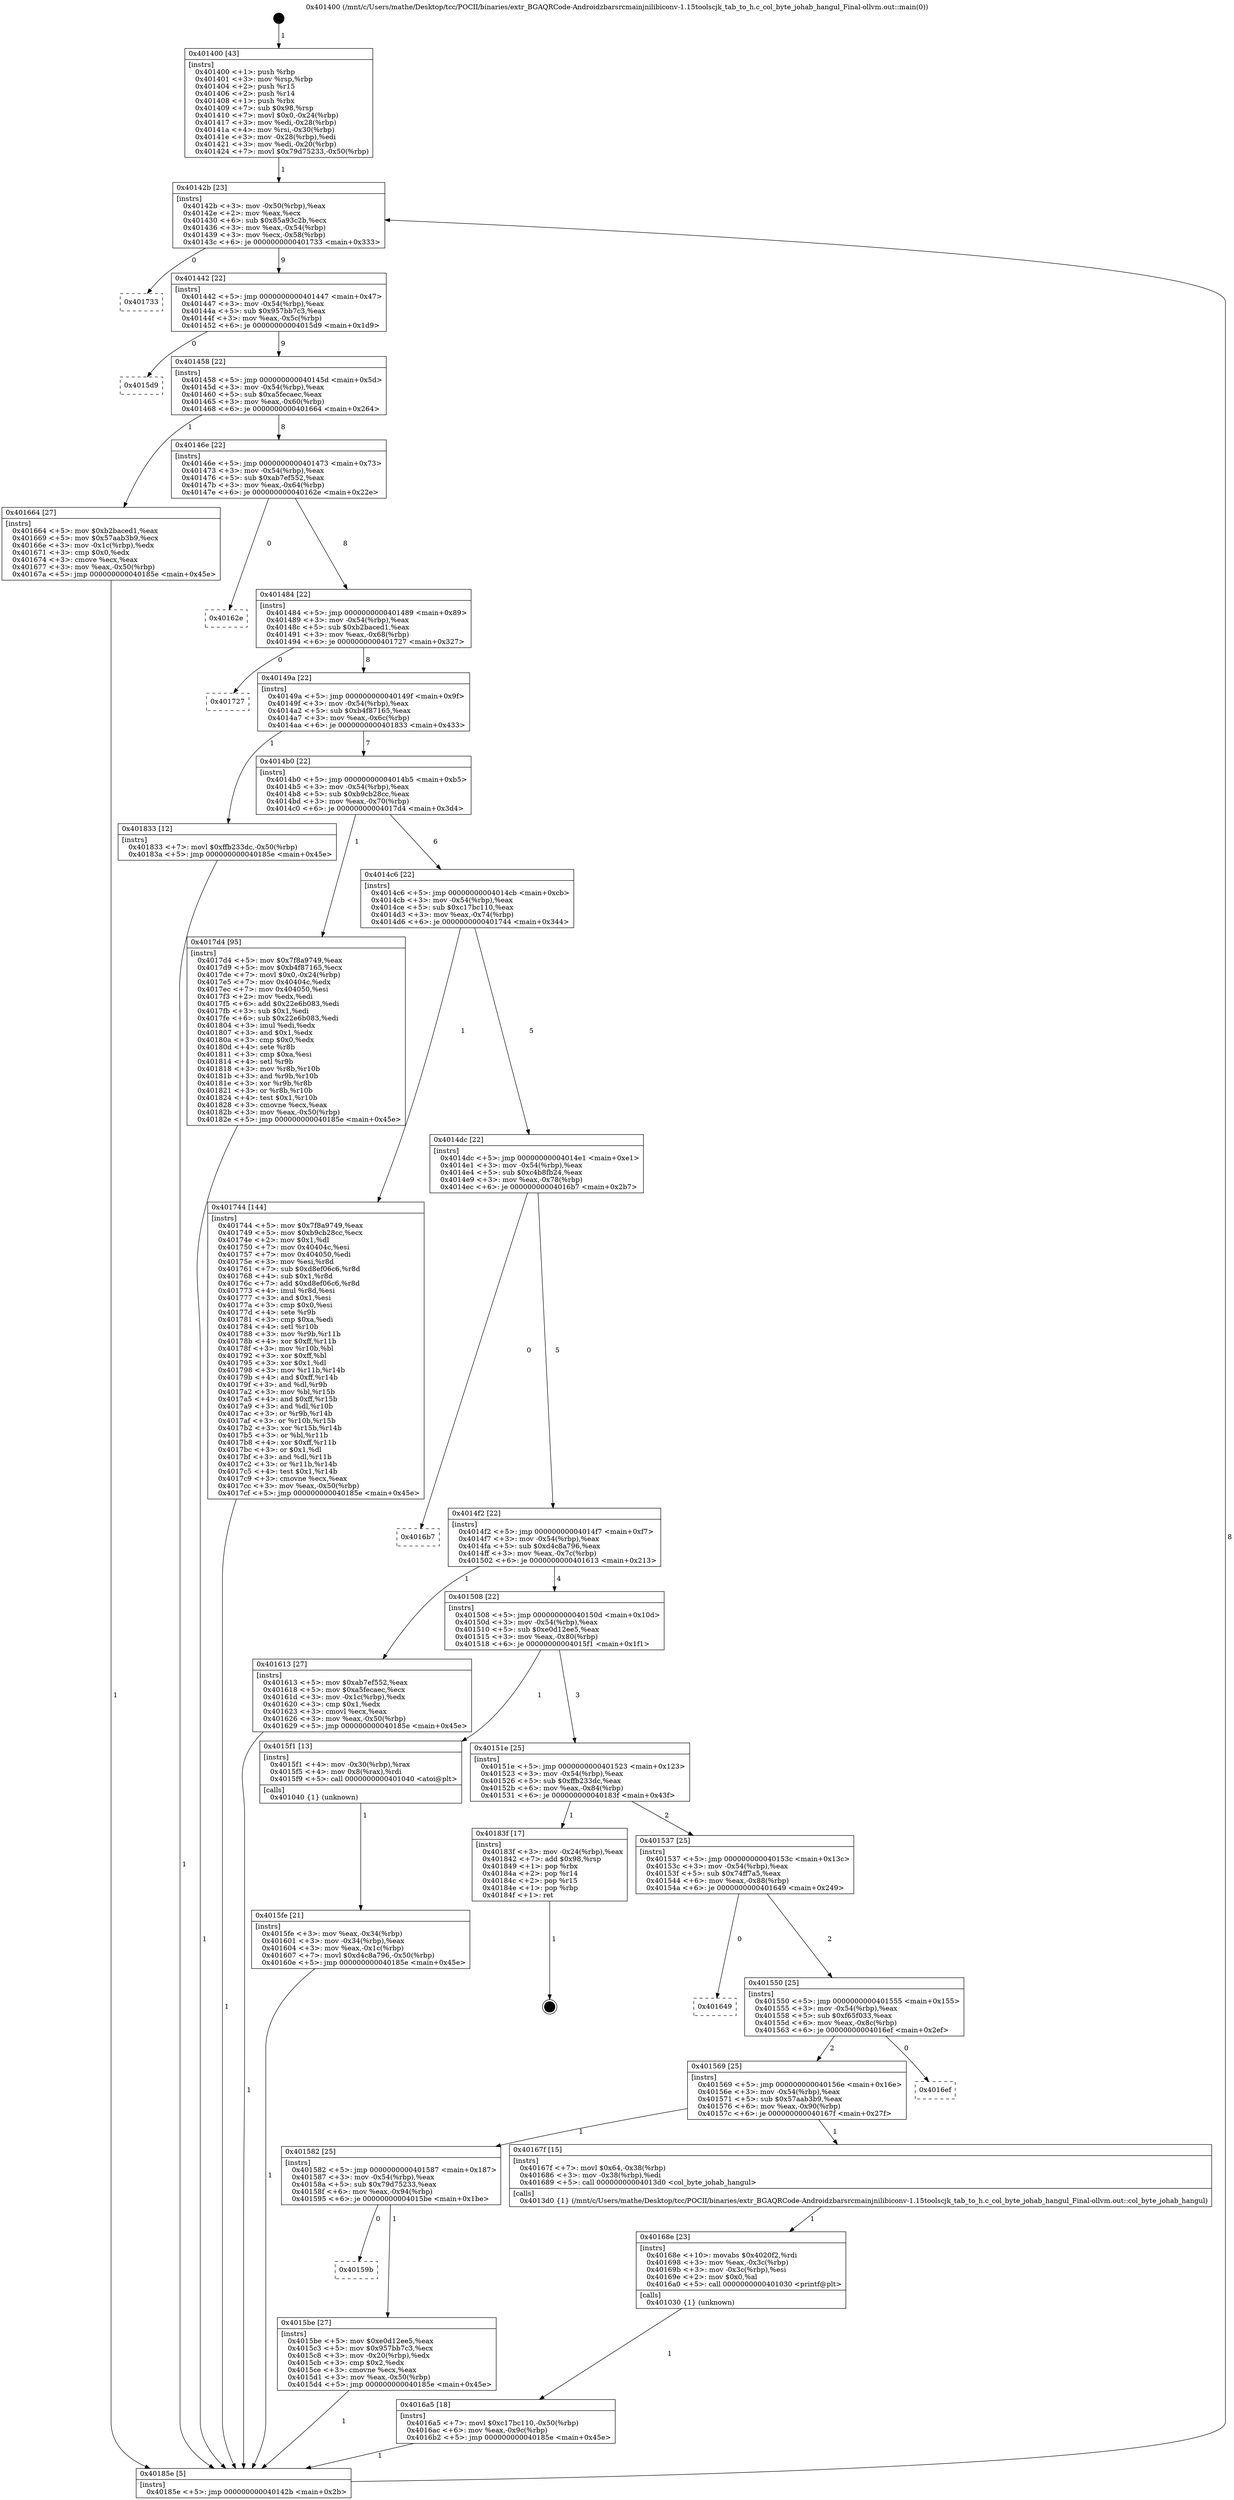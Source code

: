 digraph "0x401400" {
  label = "0x401400 (/mnt/c/Users/mathe/Desktop/tcc/POCII/binaries/extr_BGAQRCode-Androidzbarsrcmainjnilibiconv-1.15toolscjk_tab_to_h.c_col_byte_johab_hangul_Final-ollvm.out::main(0))"
  labelloc = "t"
  node[shape=record]

  Entry [label="",width=0.3,height=0.3,shape=circle,fillcolor=black,style=filled]
  "0x40142b" [label="{
     0x40142b [23]\l
     | [instrs]\l
     &nbsp;&nbsp;0x40142b \<+3\>: mov -0x50(%rbp),%eax\l
     &nbsp;&nbsp;0x40142e \<+2\>: mov %eax,%ecx\l
     &nbsp;&nbsp;0x401430 \<+6\>: sub $0x85a93c2b,%ecx\l
     &nbsp;&nbsp;0x401436 \<+3\>: mov %eax,-0x54(%rbp)\l
     &nbsp;&nbsp;0x401439 \<+3\>: mov %ecx,-0x58(%rbp)\l
     &nbsp;&nbsp;0x40143c \<+6\>: je 0000000000401733 \<main+0x333\>\l
  }"]
  "0x401733" [label="{
     0x401733\l
  }", style=dashed]
  "0x401442" [label="{
     0x401442 [22]\l
     | [instrs]\l
     &nbsp;&nbsp;0x401442 \<+5\>: jmp 0000000000401447 \<main+0x47\>\l
     &nbsp;&nbsp;0x401447 \<+3\>: mov -0x54(%rbp),%eax\l
     &nbsp;&nbsp;0x40144a \<+5\>: sub $0x957bb7c3,%eax\l
     &nbsp;&nbsp;0x40144f \<+3\>: mov %eax,-0x5c(%rbp)\l
     &nbsp;&nbsp;0x401452 \<+6\>: je 00000000004015d9 \<main+0x1d9\>\l
  }"]
  Exit [label="",width=0.3,height=0.3,shape=circle,fillcolor=black,style=filled,peripheries=2]
  "0x4015d9" [label="{
     0x4015d9\l
  }", style=dashed]
  "0x401458" [label="{
     0x401458 [22]\l
     | [instrs]\l
     &nbsp;&nbsp;0x401458 \<+5\>: jmp 000000000040145d \<main+0x5d\>\l
     &nbsp;&nbsp;0x40145d \<+3\>: mov -0x54(%rbp),%eax\l
     &nbsp;&nbsp;0x401460 \<+5\>: sub $0xa5fecaec,%eax\l
     &nbsp;&nbsp;0x401465 \<+3\>: mov %eax,-0x60(%rbp)\l
     &nbsp;&nbsp;0x401468 \<+6\>: je 0000000000401664 \<main+0x264\>\l
  }"]
  "0x4016a5" [label="{
     0x4016a5 [18]\l
     | [instrs]\l
     &nbsp;&nbsp;0x4016a5 \<+7\>: movl $0xc17bc110,-0x50(%rbp)\l
     &nbsp;&nbsp;0x4016ac \<+6\>: mov %eax,-0x9c(%rbp)\l
     &nbsp;&nbsp;0x4016b2 \<+5\>: jmp 000000000040185e \<main+0x45e\>\l
  }"]
  "0x401664" [label="{
     0x401664 [27]\l
     | [instrs]\l
     &nbsp;&nbsp;0x401664 \<+5\>: mov $0xb2baced1,%eax\l
     &nbsp;&nbsp;0x401669 \<+5\>: mov $0x57aab3b9,%ecx\l
     &nbsp;&nbsp;0x40166e \<+3\>: mov -0x1c(%rbp),%edx\l
     &nbsp;&nbsp;0x401671 \<+3\>: cmp $0x0,%edx\l
     &nbsp;&nbsp;0x401674 \<+3\>: cmove %ecx,%eax\l
     &nbsp;&nbsp;0x401677 \<+3\>: mov %eax,-0x50(%rbp)\l
     &nbsp;&nbsp;0x40167a \<+5\>: jmp 000000000040185e \<main+0x45e\>\l
  }"]
  "0x40146e" [label="{
     0x40146e [22]\l
     | [instrs]\l
     &nbsp;&nbsp;0x40146e \<+5\>: jmp 0000000000401473 \<main+0x73\>\l
     &nbsp;&nbsp;0x401473 \<+3\>: mov -0x54(%rbp),%eax\l
     &nbsp;&nbsp;0x401476 \<+5\>: sub $0xab7ef552,%eax\l
     &nbsp;&nbsp;0x40147b \<+3\>: mov %eax,-0x64(%rbp)\l
     &nbsp;&nbsp;0x40147e \<+6\>: je 000000000040162e \<main+0x22e\>\l
  }"]
  "0x40168e" [label="{
     0x40168e [23]\l
     | [instrs]\l
     &nbsp;&nbsp;0x40168e \<+10\>: movabs $0x4020f2,%rdi\l
     &nbsp;&nbsp;0x401698 \<+3\>: mov %eax,-0x3c(%rbp)\l
     &nbsp;&nbsp;0x40169b \<+3\>: mov -0x3c(%rbp),%esi\l
     &nbsp;&nbsp;0x40169e \<+2\>: mov $0x0,%al\l
     &nbsp;&nbsp;0x4016a0 \<+5\>: call 0000000000401030 \<printf@plt\>\l
     | [calls]\l
     &nbsp;&nbsp;0x401030 \{1\} (unknown)\l
  }"]
  "0x40162e" [label="{
     0x40162e\l
  }", style=dashed]
  "0x401484" [label="{
     0x401484 [22]\l
     | [instrs]\l
     &nbsp;&nbsp;0x401484 \<+5\>: jmp 0000000000401489 \<main+0x89\>\l
     &nbsp;&nbsp;0x401489 \<+3\>: mov -0x54(%rbp),%eax\l
     &nbsp;&nbsp;0x40148c \<+5\>: sub $0xb2baced1,%eax\l
     &nbsp;&nbsp;0x401491 \<+3\>: mov %eax,-0x68(%rbp)\l
     &nbsp;&nbsp;0x401494 \<+6\>: je 0000000000401727 \<main+0x327\>\l
  }"]
  "0x4015fe" [label="{
     0x4015fe [21]\l
     | [instrs]\l
     &nbsp;&nbsp;0x4015fe \<+3\>: mov %eax,-0x34(%rbp)\l
     &nbsp;&nbsp;0x401601 \<+3\>: mov -0x34(%rbp),%eax\l
     &nbsp;&nbsp;0x401604 \<+3\>: mov %eax,-0x1c(%rbp)\l
     &nbsp;&nbsp;0x401607 \<+7\>: movl $0xd4c8a796,-0x50(%rbp)\l
     &nbsp;&nbsp;0x40160e \<+5\>: jmp 000000000040185e \<main+0x45e\>\l
  }"]
  "0x401727" [label="{
     0x401727\l
  }", style=dashed]
  "0x40149a" [label="{
     0x40149a [22]\l
     | [instrs]\l
     &nbsp;&nbsp;0x40149a \<+5\>: jmp 000000000040149f \<main+0x9f\>\l
     &nbsp;&nbsp;0x40149f \<+3\>: mov -0x54(%rbp),%eax\l
     &nbsp;&nbsp;0x4014a2 \<+5\>: sub $0xb4f87165,%eax\l
     &nbsp;&nbsp;0x4014a7 \<+3\>: mov %eax,-0x6c(%rbp)\l
     &nbsp;&nbsp;0x4014aa \<+6\>: je 0000000000401833 \<main+0x433\>\l
  }"]
  "0x401400" [label="{
     0x401400 [43]\l
     | [instrs]\l
     &nbsp;&nbsp;0x401400 \<+1\>: push %rbp\l
     &nbsp;&nbsp;0x401401 \<+3\>: mov %rsp,%rbp\l
     &nbsp;&nbsp;0x401404 \<+2\>: push %r15\l
     &nbsp;&nbsp;0x401406 \<+2\>: push %r14\l
     &nbsp;&nbsp;0x401408 \<+1\>: push %rbx\l
     &nbsp;&nbsp;0x401409 \<+7\>: sub $0x98,%rsp\l
     &nbsp;&nbsp;0x401410 \<+7\>: movl $0x0,-0x24(%rbp)\l
     &nbsp;&nbsp;0x401417 \<+3\>: mov %edi,-0x28(%rbp)\l
     &nbsp;&nbsp;0x40141a \<+4\>: mov %rsi,-0x30(%rbp)\l
     &nbsp;&nbsp;0x40141e \<+3\>: mov -0x28(%rbp),%edi\l
     &nbsp;&nbsp;0x401421 \<+3\>: mov %edi,-0x20(%rbp)\l
     &nbsp;&nbsp;0x401424 \<+7\>: movl $0x79d75233,-0x50(%rbp)\l
  }"]
  "0x401833" [label="{
     0x401833 [12]\l
     | [instrs]\l
     &nbsp;&nbsp;0x401833 \<+7\>: movl $0xffb233dc,-0x50(%rbp)\l
     &nbsp;&nbsp;0x40183a \<+5\>: jmp 000000000040185e \<main+0x45e\>\l
  }"]
  "0x4014b0" [label="{
     0x4014b0 [22]\l
     | [instrs]\l
     &nbsp;&nbsp;0x4014b0 \<+5\>: jmp 00000000004014b5 \<main+0xb5\>\l
     &nbsp;&nbsp;0x4014b5 \<+3\>: mov -0x54(%rbp),%eax\l
     &nbsp;&nbsp;0x4014b8 \<+5\>: sub $0xb9cb28cc,%eax\l
     &nbsp;&nbsp;0x4014bd \<+3\>: mov %eax,-0x70(%rbp)\l
     &nbsp;&nbsp;0x4014c0 \<+6\>: je 00000000004017d4 \<main+0x3d4\>\l
  }"]
  "0x40185e" [label="{
     0x40185e [5]\l
     | [instrs]\l
     &nbsp;&nbsp;0x40185e \<+5\>: jmp 000000000040142b \<main+0x2b\>\l
  }"]
  "0x4017d4" [label="{
     0x4017d4 [95]\l
     | [instrs]\l
     &nbsp;&nbsp;0x4017d4 \<+5\>: mov $0x7f8a9749,%eax\l
     &nbsp;&nbsp;0x4017d9 \<+5\>: mov $0xb4f87165,%ecx\l
     &nbsp;&nbsp;0x4017de \<+7\>: movl $0x0,-0x24(%rbp)\l
     &nbsp;&nbsp;0x4017e5 \<+7\>: mov 0x40404c,%edx\l
     &nbsp;&nbsp;0x4017ec \<+7\>: mov 0x404050,%esi\l
     &nbsp;&nbsp;0x4017f3 \<+2\>: mov %edx,%edi\l
     &nbsp;&nbsp;0x4017f5 \<+6\>: add $0x22e6b083,%edi\l
     &nbsp;&nbsp;0x4017fb \<+3\>: sub $0x1,%edi\l
     &nbsp;&nbsp;0x4017fe \<+6\>: sub $0x22e6b083,%edi\l
     &nbsp;&nbsp;0x401804 \<+3\>: imul %edi,%edx\l
     &nbsp;&nbsp;0x401807 \<+3\>: and $0x1,%edx\l
     &nbsp;&nbsp;0x40180a \<+3\>: cmp $0x0,%edx\l
     &nbsp;&nbsp;0x40180d \<+4\>: sete %r8b\l
     &nbsp;&nbsp;0x401811 \<+3\>: cmp $0xa,%esi\l
     &nbsp;&nbsp;0x401814 \<+4\>: setl %r9b\l
     &nbsp;&nbsp;0x401818 \<+3\>: mov %r8b,%r10b\l
     &nbsp;&nbsp;0x40181b \<+3\>: and %r9b,%r10b\l
     &nbsp;&nbsp;0x40181e \<+3\>: xor %r9b,%r8b\l
     &nbsp;&nbsp;0x401821 \<+3\>: or %r8b,%r10b\l
     &nbsp;&nbsp;0x401824 \<+4\>: test $0x1,%r10b\l
     &nbsp;&nbsp;0x401828 \<+3\>: cmovne %ecx,%eax\l
     &nbsp;&nbsp;0x40182b \<+3\>: mov %eax,-0x50(%rbp)\l
     &nbsp;&nbsp;0x40182e \<+5\>: jmp 000000000040185e \<main+0x45e\>\l
  }"]
  "0x4014c6" [label="{
     0x4014c6 [22]\l
     | [instrs]\l
     &nbsp;&nbsp;0x4014c6 \<+5\>: jmp 00000000004014cb \<main+0xcb\>\l
     &nbsp;&nbsp;0x4014cb \<+3\>: mov -0x54(%rbp),%eax\l
     &nbsp;&nbsp;0x4014ce \<+5\>: sub $0xc17bc110,%eax\l
     &nbsp;&nbsp;0x4014d3 \<+3\>: mov %eax,-0x74(%rbp)\l
     &nbsp;&nbsp;0x4014d6 \<+6\>: je 0000000000401744 \<main+0x344\>\l
  }"]
  "0x40159b" [label="{
     0x40159b\l
  }", style=dashed]
  "0x401744" [label="{
     0x401744 [144]\l
     | [instrs]\l
     &nbsp;&nbsp;0x401744 \<+5\>: mov $0x7f8a9749,%eax\l
     &nbsp;&nbsp;0x401749 \<+5\>: mov $0xb9cb28cc,%ecx\l
     &nbsp;&nbsp;0x40174e \<+2\>: mov $0x1,%dl\l
     &nbsp;&nbsp;0x401750 \<+7\>: mov 0x40404c,%esi\l
     &nbsp;&nbsp;0x401757 \<+7\>: mov 0x404050,%edi\l
     &nbsp;&nbsp;0x40175e \<+3\>: mov %esi,%r8d\l
     &nbsp;&nbsp;0x401761 \<+7\>: sub $0xd8ef06c6,%r8d\l
     &nbsp;&nbsp;0x401768 \<+4\>: sub $0x1,%r8d\l
     &nbsp;&nbsp;0x40176c \<+7\>: add $0xd8ef06c6,%r8d\l
     &nbsp;&nbsp;0x401773 \<+4\>: imul %r8d,%esi\l
     &nbsp;&nbsp;0x401777 \<+3\>: and $0x1,%esi\l
     &nbsp;&nbsp;0x40177a \<+3\>: cmp $0x0,%esi\l
     &nbsp;&nbsp;0x40177d \<+4\>: sete %r9b\l
     &nbsp;&nbsp;0x401781 \<+3\>: cmp $0xa,%edi\l
     &nbsp;&nbsp;0x401784 \<+4\>: setl %r10b\l
     &nbsp;&nbsp;0x401788 \<+3\>: mov %r9b,%r11b\l
     &nbsp;&nbsp;0x40178b \<+4\>: xor $0xff,%r11b\l
     &nbsp;&nbsp;0x40178f \<+3\>: mov %r10b,%bl\l
     &nbsp;&nbsp;0x401792 \<+3\>: xor $0xff,%bl\l
     &nbsp;&nbsp;0x401795 \<+3\>: xor $0x1,%dl\l
     &nbsp;&nbsp;0x401798 \<+3\>: mov %r11b,%r14b\l
     &nbsp;&nbsp;0x40179b \<+4\>: and $0xff,%r14b\l
     &nbsp;&nbsp;0x40179f \<+3\>: and %dl,%r9b\l
     &nbsp;&nbsp;0x4017a2 \<+3\>: mov %bl,%r15b\l
     &nbsp;&nbsp;0x4017a5 \<+4\>: and $0xff,%r15b\l
     &nbsp;&nbsp;0x4017a9 \<+3\>: and %dl,%r10b\l
     &nbsp;&nbsp;0x4017ac \<+3\>: or %r9b,%r14b\l
     &nbsp;&nbsp;0x4017af \<+3\>: or %r10b,%r15b\l
     &nbsp;&nbsp;0x4017b2 \<+3\>: xor %r15b,%r14b\l
     &nbsp;&nbsp;0x4017b5 \<+3\>: or %bl,%r11b\l
     &nbsp;&nbsp;0x4017b8 \<+4\>: xor $0xff,%r11b\l
     &nbsp;&nbsp;0x4017bc \<+3\>: or $0x1,%dl\l
     &nbsp;&nbsp;0x4017bf \<+3\>: and %dl,%r11b\l
     &nbsp;&nbsp;0x4017c2 \<+3\>: or %r11b,%r14b\l
     &nbsp;&nbsp;0x4017c5 \<+4\>: test $0x1,%r14b\l
     &nbsp;&nbsp;0x4017c9 \<+3\>: cmovne %ecx,%eax\l
     &nbsp;&nbsp;0x4017cc \<+3\>: mov %eax,-0x50(%rbp)\l
     &nbsp;&nbsp;0x4017cf \<+5\>: jmp 000000000040185e \<main+0x45e\>\l
  }"]
  "0x4014dc" [label="{
     0x4014dc [22]\l
     | [instrs]\l
     &nbsp;&nbsp;0x4014dc \<+5\>: jmp 00000000004014e1 \<main+0xe1\>\l
     &nbsp;&nbsp;0x4014e1 \<+3\>: mov -0x54(%rbp),%eax\l
     &nbsp;&nbsp;0x4014e4 \<+5\>: sub $0xc4b8fb24,%eax\l
     &nbsp;&nbsp;0x4014e9 \<+3\>: mov %eax,-0x78(%rbp)\l
     &nbsp;&nbsp;0x4014ec \<+6\>: je 00000000004016b7 \<main+0x2b7\>\l
  }"]
  "0x4015be" [label="{
     0x4015be [27]\l
     | [instrs]\l
     &nbsp;&nbsp;0x4015be \<+5\>: mov $0xe0d12ee5,%eax\l
     &nbsp;&nbsp;0x4015c3 \<+5\>: mov $0x957bb7c3,%ecx\l
     &nbsp;&nbsp;0x4015c8 \<+3\>: mov -0x20(%rbp),%edx\l
     &nbsp;&nbsp;0x4015cb \<+3\>: cmp $0x2,%edx\l
     &nbsp;&nbsp;0x4015ce \<+3\>: cmovne %ecx,%eax\l
     &nbsp;&nbsp;0x4015d1 \<+3\>: mov %eax,-0x50(%rbp)\l
     &nbsp;&nbsp;0x4015d4 \<+5\>: jmp 000000000040185e \<main+0x45e\>\l
  }"]
  "0x4016b7" [label="{
     0x4016b7\l
  }", style=dashed]
  "0x4014f2" [label="{
     0x4014f2 [22]\l
     | [instrs]\l
     &nbsp;&nbsp;0x4014f2 \<+5\>: jmp 00000000004014f7 \<main+0xf7\>\l
     &nbsp;&nbsp;0x4014f7 \<+3\>: mov -0x54(%rbp),%eax\l
     &nbsp;&nbsp;0x4014fa \<+5\>: sub $0xd4c8a796,%eax\l
     &nbsp;&nbsp;0x4014ff \<+3\>: mov %eax,-0x7c(%rbp)\l
     &nbsp;&nbsp;0x401502 \<+6\>: je 0000000000401613 \<main+0x213\>\l
  }"]
  "0x401582" [label="{
     0x401582 [25]\l
     | [instrs]\l
     &nbsp;&nbsp;0x401582 \<+5\>: jmp 0000000000401587 \<main+0x187\>\l
     &nbsp;&nbsp;0x401587 \<+3\>: mov -0x54(%rbp),%eax\l
     &nbsp;&nbsp;0x40158a \<+5\>: sub $0x79d75233,%eax\l
     &nbsp;&nbsp;0x40158f \<+6\>: mov %eax,-0x94(%rbp)\l
     &nbsp;&nbsp;0x401595 \<+6\>: je 00000000004015be \<main+0x1be\>\l
  }"]
  "0x401613" [label="{
     0x401613 [27]\l
     | [instrs]\l
     &nbsp;&nbsp;0x401613 \<+5\>: mov $0xab7ef552,%eax\l
     &nbsp;&nbsp;0x401618 \<+5\>: mov $0xa5fecaec,%ecx\l
     &nbsp;&nbsp;0x40161d \<+3\>: mov -0x1c(%rbp),%edx\l
     &nbsp;&nbsp;0x401620 \<+3\>: cmp $0x1,%edx\l
     &nbsp;&nbsp;0x401623 \<+3\>: cmovl %ecx,%eax\l
     &nbsp;&nbsp;0x401626 \<+3\>: mov %eax,-0x50(%rbp)\l
     &nbsp;&nbsp;0x401629 \<+5\>: jmp 000000000040185e \<main+0x45e\>\l
  }"]
  "0x401508" [label="{
     0x401508 [22]\l
     | [instrs]\l
     &nbsp;&nbsp;0x401508 \<+5\>: jmp 000000000040150d \<main+0x10d\>\l
     &nbsp;&nbsp;0x40150d \<+3\>: mov -0x54(%rbp),%eax\l
     &nbsp;&nbsp;0x401510 \<+5\>: sub $0xe0d12ee5,%eax\l
     &nbsp;&nbsp;0x401515 \<+3\>: mov %eax,-0x80(%rbp)\l
     &nbsp;&nbsp;0x401518 \<+6\>: je 00000000004015f1 \<main+0x1f1\>\l
  }"]
  "0x40167f" [label="{
     0x40167f [15]\l
     | [instrs]\l
     &nbsp;&nbsp;0x40167f \<+7\>: movl $0x64,-0x38(%rbp)\l
     &nbsp;&nbsp;0x401686 \<+3\>: mov -0x38(%rbp),%edi\l
     &nbsp;&nbsp;0x401689 \<+5\>: call 00000000004013d0 \<col_byte_johab_hangul\>\l
     | [calls]\l
     &nbsp;&nbsp;0x4013d0 \{1\} (/mnt/c/Users/mathe/Desktop/tcc/POCII/binaries/extr_BGAQRCode-Androidzbarsrcmainjnilibiconv-1.15toolscjk_tab_to_h.c_col_byte_johab_hangul_Final-ollvm.out::col_byte_johab_hangul)\l
  }"]
  "0x4015f1" [label="{
     0x4015f1 [13]\l
     | [instrs]\l
     &nbsp;&nbsp;0x4015f1 \<+4\>: mov -0x30(%rbp),%rax\l
     &nbsp;&nbsp;0x4015f5 \<+4\>: mov 0x8(%rax),%rdi\l
     &nbsp;&nbsp;0x4015f9 \<+5\>: call 0000000000401040 \<atoi@plt\>\l
     | [calls]\l
     &nbsp;&nbsp;0x401040 \{1\} (unknown)\l
  }"]
  "0x40151e" [label="{
     0x40151e [25]\l
     | [instrs]\l
     &nbsp;&nbsp;0x40151e \<+5\>: jmp 0000000000401523 \<main+0x123\>\l
     &nbsp;&nbsp;0x401523 \<+3\>: mov -0x54(%rbp),%eax\l
     &nbsp;&nbsp;0x401526 \<+5\>: sub $0xffb233dc,%eax\l
     &nbsp;&nbsp;0x40152b \<+6\>: mov %eax,-0x84(%rbp)\l
     &nbsp;&nbsp;0x401531 \<+6\>: je 000000000040183f \<main+0x43f\>\l
  }"]
  "0x401569" [label="{
     0x401569 [25]\l
     | [instrs]\l
     &nbsp;&nbsp;0x401569 \<+5\>: jmp 000000000040156e \<main+0x16e\>\l
     &nbsp;&nbsp;0x40156e \<+3\>: mov -0x54(%rbp),%eax\l
     &nbsp;&nbsp;0x401571 \<+5\>: sub $0x57aab3b9,%eax\l
     &nbsp;&nbsp;0x401576 \<+6\>: mov %eax,-0x90(%rbp)\l
     &nbsp;&nbsp;0x40157c \<+6\>: je 000000000040167f \<main+0x27f\>\l
  }"]
  "0x40183f" [label="{
     0x40183f [17]\l
     | [instrs]\l
     &nbsp;&nbsp;0x40183f \<+3\>: mov -0x24(%rbp),%eax\l
     &nbsp;&nbsp;0x401842 \<+7\>: add $0x98,%rsp\l
     &nbsp;&nbsp;0x401849 \<+1\>: pop %rbx\l
     &nbsp;&nbsp;0x40184a \<+2\>: pop %r14\l
     &nbsp;&nbsp;0x40184c \<+2\>: pop %r15\l
     &nbsp;&nbsp;0x40184e \<+1\>: pop %rbp\l
     &nbsp;&nbsp;0x40184f \<+1\>: ret\l
  }"]
  "0x401537" [label="{
     0x401537 [25]\l
     | [instrs]\l
     &nbsp;&nbsp;0x401537 \<+5\>: jmp 000000000040153c \<main+0x13c\>\l
     &nbsp;&nbsp;0x40153c \<+3\>: mov -0x54(%rbp),%eax\l
     &nbsp;&nbsp;0x40153f \<+5\>: sub $0x74ff7a5,%eax\l
     &nbsp;&nbsp;0x401544 \<+6\>: mov %eax,-0x88(%rbp)\l
     &nbsp;&nbsp;0x40154a \<+6\>: je 0000000000401649 \<main+0x249\>\l
  }"]
  "0x4016ef" [label="{
     0x4016ef\l
  }", style=dashed]
  "0x401649" [label="{
     0x401649\l
  }", style=dashed]
  "0x401550" [label="{
     0x401550 [25]\l
     | [instrs]\l
     &nbsp;&nbsp;0x401550 \<+5\>: jmp 0000000000401555 \<main+0x155\>\l
     &nbsp;&nbsp;0x401555 \<+3\>: mov -0x54(%rbp),%eax\l
     &nbsp;&nbsp;0x401558 \<+5\>: sub $0xf65f033,%eax\l
     &nbsp;&nbsp;0x40155d \<+6\>: mov %eax,-0x8c(%rbp)\l
     &nbsp;&nbsp;0x401563 \<+6\>: je 00000000004016ef \<main+0x2ef\>\l
  }"]
  Entry -> "0x401400" [label=" 1"]
  "0x40142b" -> "0x401733" [label=" 0"]
  "0x40142b" -> "0x401442" [label=" 9"]
  "0x40183f" -> Exit [label=" 1"]
  "0x401442" -> "0x4015d9" [label=" 0"]
  "0x401442" -> "0x401458" [label=" 9"]
  "0x401833" -> "0x40185e" [label=" 1"]
  "0x401458" -> "0x401664" [label=" 1"]
  "0x401458" -> "0x40146e" [label=" 8"]
  "0x4017d4" -> "0x40185e" [label=" 1"]
  "0x40146e" -> "0x40162e" [label=" 0"]
  "0x40146e" -> "0x401484" [label=" 8"]
  "0x401744" -> "0x40185e" [label=" 1"]
  "0x401484" -> "0x401727" [label=" 0"]
  "0x401484" -> "0x40149a" [label=" 8"]
  "0x4016a5" -> "0x40185e" [label=" 1"]
  "0x40149a" -> "0x401833" [label=" 1"]
  "0x40149a" -> "0x4014b0" [label=" 7"]
  "0x40168e" -> "0x4016a5" [label=" 1"]
  "0x4014b0" -> "0x4017d4" [label=" 1"]
  "0x4014b0" -> "0x4014c6" [label=" 6"]
  "0x40167f" -> "0x40168e" [label=" 1"]
  "0x4014c6" -> "0x401744" [label=" 1"]
  "0x4014c6" -> "0x4014dc" [label=" 5"]
  "0x401664" -> "0x40185e" [label=" 1"]
  "0x4014dc" -> "0x4016b7" [label=" 0"]
  "0x4014dc" -> "0x4014f2" [label=" 5"]
  "0x401613" -> "0x40185e" [label=" 1"]
  "0x4014f2" -> "0x401613" [label=" 1"]
  "0x4014f2" -> "0x401508" [label=" 4"]
  "0x4015f1" -> "0x4015fe" [label=" 1"]
  "0x401508" -> "0x4015f1" [label=" 1"]
  "0x401508" -> "0x40151e" [label=" 3"]
  "0x40185e" -> "0x40142b" [label=" 8"]
  "0x40151e" -> "0x40183f" [label=" 1"]
  "0x40151e" -> "0x401537" [label=" 2"]
  "0x4015be" -> "0x40185e" [label=" 1"]
  "0x401537" -> "0x401649" [label=" 0"]
  "0x401537" -> "0x401550" [label=" 2"]
  "0x401582" -> "0x40159b" [label=" 0"]
  "0x401550" -> "0x4016ef" [label=" 0"]
  "0x401550" -> "0x401569" [label=" 2"]
  "0x401400" -> "0x40142b" [label=" 1"]
  "0x401569" -> "0x40167f" [label=" 1"]
  "0x401569" -> "0x401582" [label=" 1"]
  "0x4015fe" -> "0x40185e" [label=" 1"]
  "0x401582" -> "0x4015be" [label=" 1"]
}
